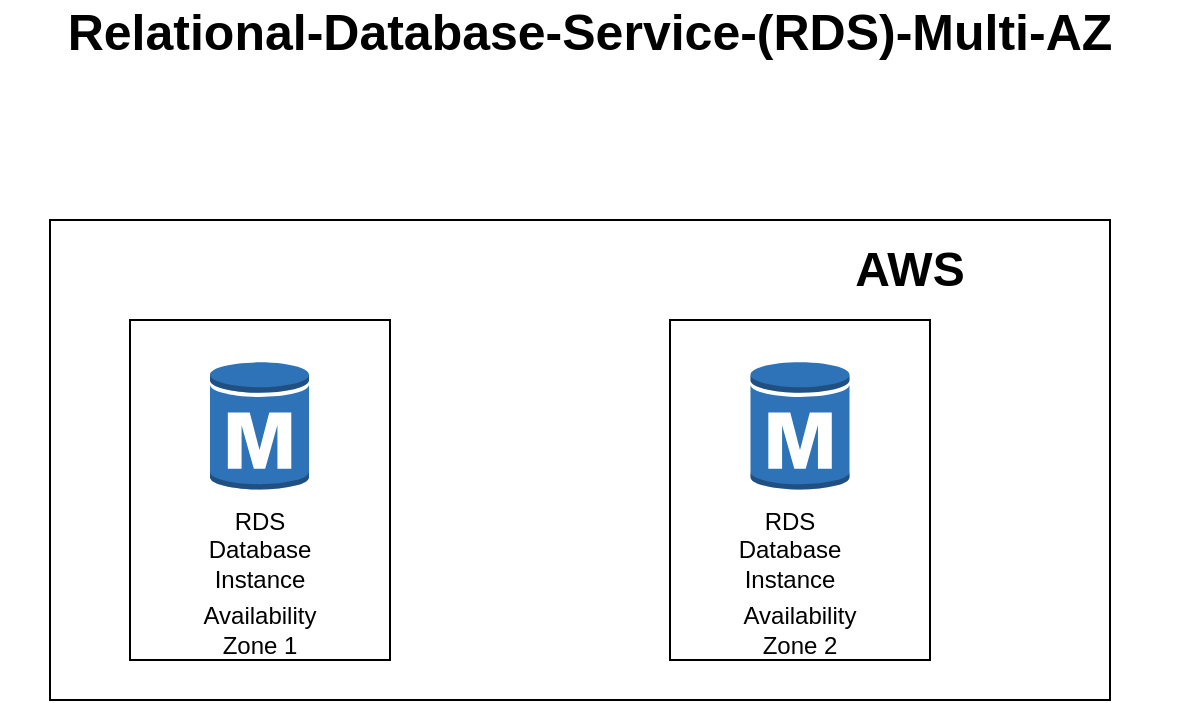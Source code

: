 <mxfile version="22.1.11" type="github">
  <diagram name="Page-1" id="nEXBlGLzMKb_g1DaliSo">
    <mxGraphModel dx="794" dy="1546" grid="1" gridSize="10" guides="1" tooltips="1" connect="1" arrows="1" fold="1" page="1" pageScale="1" pageWidth="850" pageHeight="1100" math="0" shadow="0">
      <root>
        <mxCell id="0" />
        <mxCell id="1" parent="0" />
        <mxCell id="VP0QisBsJg34D5dglswW-1" value="" style="rounded=0;whiteSpace=wrap;html=1;" vertex="1" parent="1">
          <mxGeometry x="80" y="40" width="530" height="240" as="geometry" />
        </mxCell>
        <mxCell id="VP0QisBsJg34D5dglswW-6" value="" style="rounded=0;whiteSpace=wrap;html=1;" vertex="1" parent="1">
          <mxGeometry x="120" y="90" width="130" height="170" as="geometry" />
        </mxCell>
        <mxCell id="VP0QisBsJg34D5dglswW-2" value="" style="outlineConnect=0;dashed=0;verticalLabelPosition=bottom;verticalAlign=top;align=center;html=1;shape=mxgraph.aws3.rds_db_instance;fillColor=#2E73B8;gradientColor=none;" vertex="1" parent="1">
          <mxGeometry x="160" y="110" width="49.5" height="66" as="geometry" />
        </mxCell>
        <mxCell id="VP0QisBsJg34D5dglswW-4" value="RDS Database Instance" style="text;html=1;strokeColor=none;fillColor=none;align=center;verticalAlign=middle;whiteSpace=wrap;rounded=0;" vertex="1" parent="1">
          <mxGeometry x="154.75" y="190" width="60" height="30" as="geometry" />
        </mxCell>
        <mxCell id="VP0QisBsJg34D5dglswW-7" value="" style="rounded=0;whiteSpace=wrap;html=1;" vertex="1" parent="1">
          <mxGeometry x="390" y="90" width="130" height="170" as="geometry" />
        </mxCell>
        <mxCell id="VP0QisBsJg34D5dglswW-3" value="" style="outlineConnect=0;dashed=0;verticalLabelPosition=bottom;verticalAlign=top;align=center;html=1;shape=mxgraph.aws3.rds_db_instance;fillColor=#2E73B8;gradientColor=none;" vertex="1" parent="1">
          <mxGeometry x="430.25" y="110" width="49.5" height="66" as="geometry" />
        </mxCell>
        <mxCell id="VP0QisBsJg34D5dglswW-5" value="RDS Database Instance" style="text;html=1;strokeColor=none;fillColor=none;align=center;verticalAlign=middle;whiteSpace=wrap;rounded=0;" vertex="1" parent="1">
          <mxGeometry x="419.75" y="190" width="60" height="30" as="geometry" />
        </mxCell>
        <mxCell id="VP0QisBsJg34D5dglswW-8" value="Availability Zone 1" style="text;html=1;strokeColor=none;fillColor=none;align=center;verticalAlign=middle;whiteSpace=wrap;rounded=0;" vertex="1" parent="1">
          <mxGeometry x="154.75" y="230" width="60" height="30" as="geometry" />
        </mxCell>
        <mxCell id="VP0QisBsJg34D5dglswW-9" value="Availability Zone 2" style="text;html=1;strokeColor=none;fillColor=none;align=center;verticalAlign=middle;whiteSpace=wrap;rounded=0;" vertex="1" parent="1">
          <mxGeometry x="425" y="230" width="60" height="30" as="geometry" />
        </mxCell>
        <mxCell id="VP0QisBsJg34D5dglswW-11" value="&lt;b&gt;&lt;font style=&quot;font-size: 24px;&quot;&gt;AWS&lt;/font&gt;&lt;/b&gt;" style="text;html=1;strokeColor=none;fillColor=none;align=center;verticalAlign=middle;whiteSpace=wrap;rounded=0;" vertex="1" parent="1">
          <mxGeometry x="480" y="50" width="60" height="30" as="geometry" />
        </mxCell>
        <mxCell id="VP0QisBsJg34D5dglswW-16" value="&lt;b&gt;&lt;font style=&quot;font-size: 25px;&quot;&gt;Relational-Database-Service-(RDS)-Multi-AZ&lt;/font&gt;&lt;/b&gt;" style="text;html=1;strokeColor=none;fillColor=none;align=center;verticalAlign=middle;whiteSpace=wrap;rounded=0;" vertex="1" parent="1">
          <mxGeometry x="55" y="-70" width="590" height="30" as="geometry" />
        </mxCell>
      </root>
    </mxGraphModel>
  </diagram>
</mxfile>
